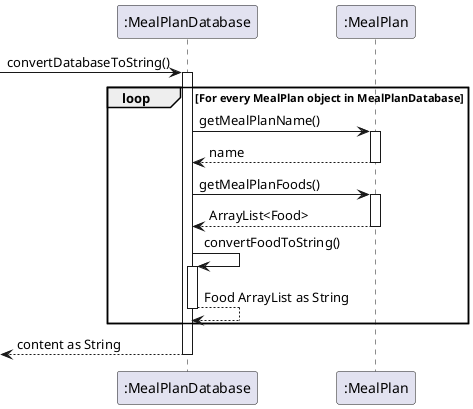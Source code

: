 @startuml
'https://plantuml.com/sequence-diagram

-> ":MealPlanDatabase": convertDatabaseToString()
activate ":MealPlanDatabase"

loop For every MealPlan object in MealPlanDatabase

    ":MealPlanDatabase" -> ":MealPlan": getMealPlanName()
    activate ":MealPlan"
    return name
    ":MealPlanDatabase" -> ":MealPlan": getMealPlanFoods()
    activate ":MealPlan"
    return ArrayList<Food>
    ":MealPlanDatabase" -> ":MealPlanDatabase": convertFoodToString()
    activate ":MealPlanDatabase"
    return Food ArrayList as String
end

return content as String
@enduml

